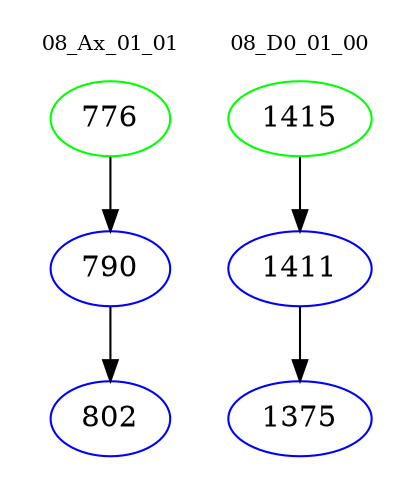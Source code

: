 digraph{
subgraph cluster_0 {
color = white
label = "08_Ax_01_01";
fontsize=10;
T0_776 [label="776", color="green"]
T0_776 -> T0_790 [color="black"]
T0_790 [label="790", color="blue"]
T0_790 -> T0_802 [color="black"]
T0_802 [label="802", color="blue"]
}
subgraph cluster_1 {
color = white
label = "08_D0_01_00";
fontsize=10;
T1_1415 [label="1415", color="green"]
T1_1415 -> T1_1411 [color="black"]
T1_1411 [label="1411", color="blue"]
T1_1411 -> T1_1375 [color="black"]
T1_1375 [label="1375", color="blue"]
}
}
